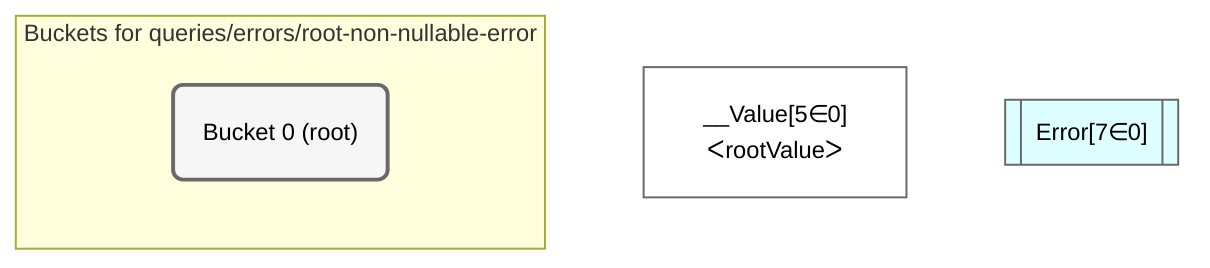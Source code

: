 %%{init: {'themeVariables': { 'fontSize': '12px'}}}%%
graph TD
    classDef path fill:#eee,stroke:#000,color:#000
    classDef plan fill:#fff,stroke-width:1px,color:#000
    classDef itemplan fill:#fff,stroke-width:2px,color:#000
    classDef unbatchedplan fill:#dff,stroke-width:1px,color:#000
    classDef sideeffectplan fill:#fcc,stroke-width:2px,color:#000
    classDef bucket fill:#f6f6f6,color:#000,stroke-width:2px,text-align:left


    %% define steps
    __Value5["__Value[5∈0]<br />ᐸrootValueᐳ"]:::plan
    Error7[["Error[7∈0]"]]:::unbatchedplan

    %% plan dependencies

    subgraph "Buckets for queries/errors/root-non-nullable-error"
    Bucket0("Bucket 0 (root)"):::bucket
    classDef bucket0 stroke:#696969
    class Bucket0,__Value5,Error7 bucket0
    end